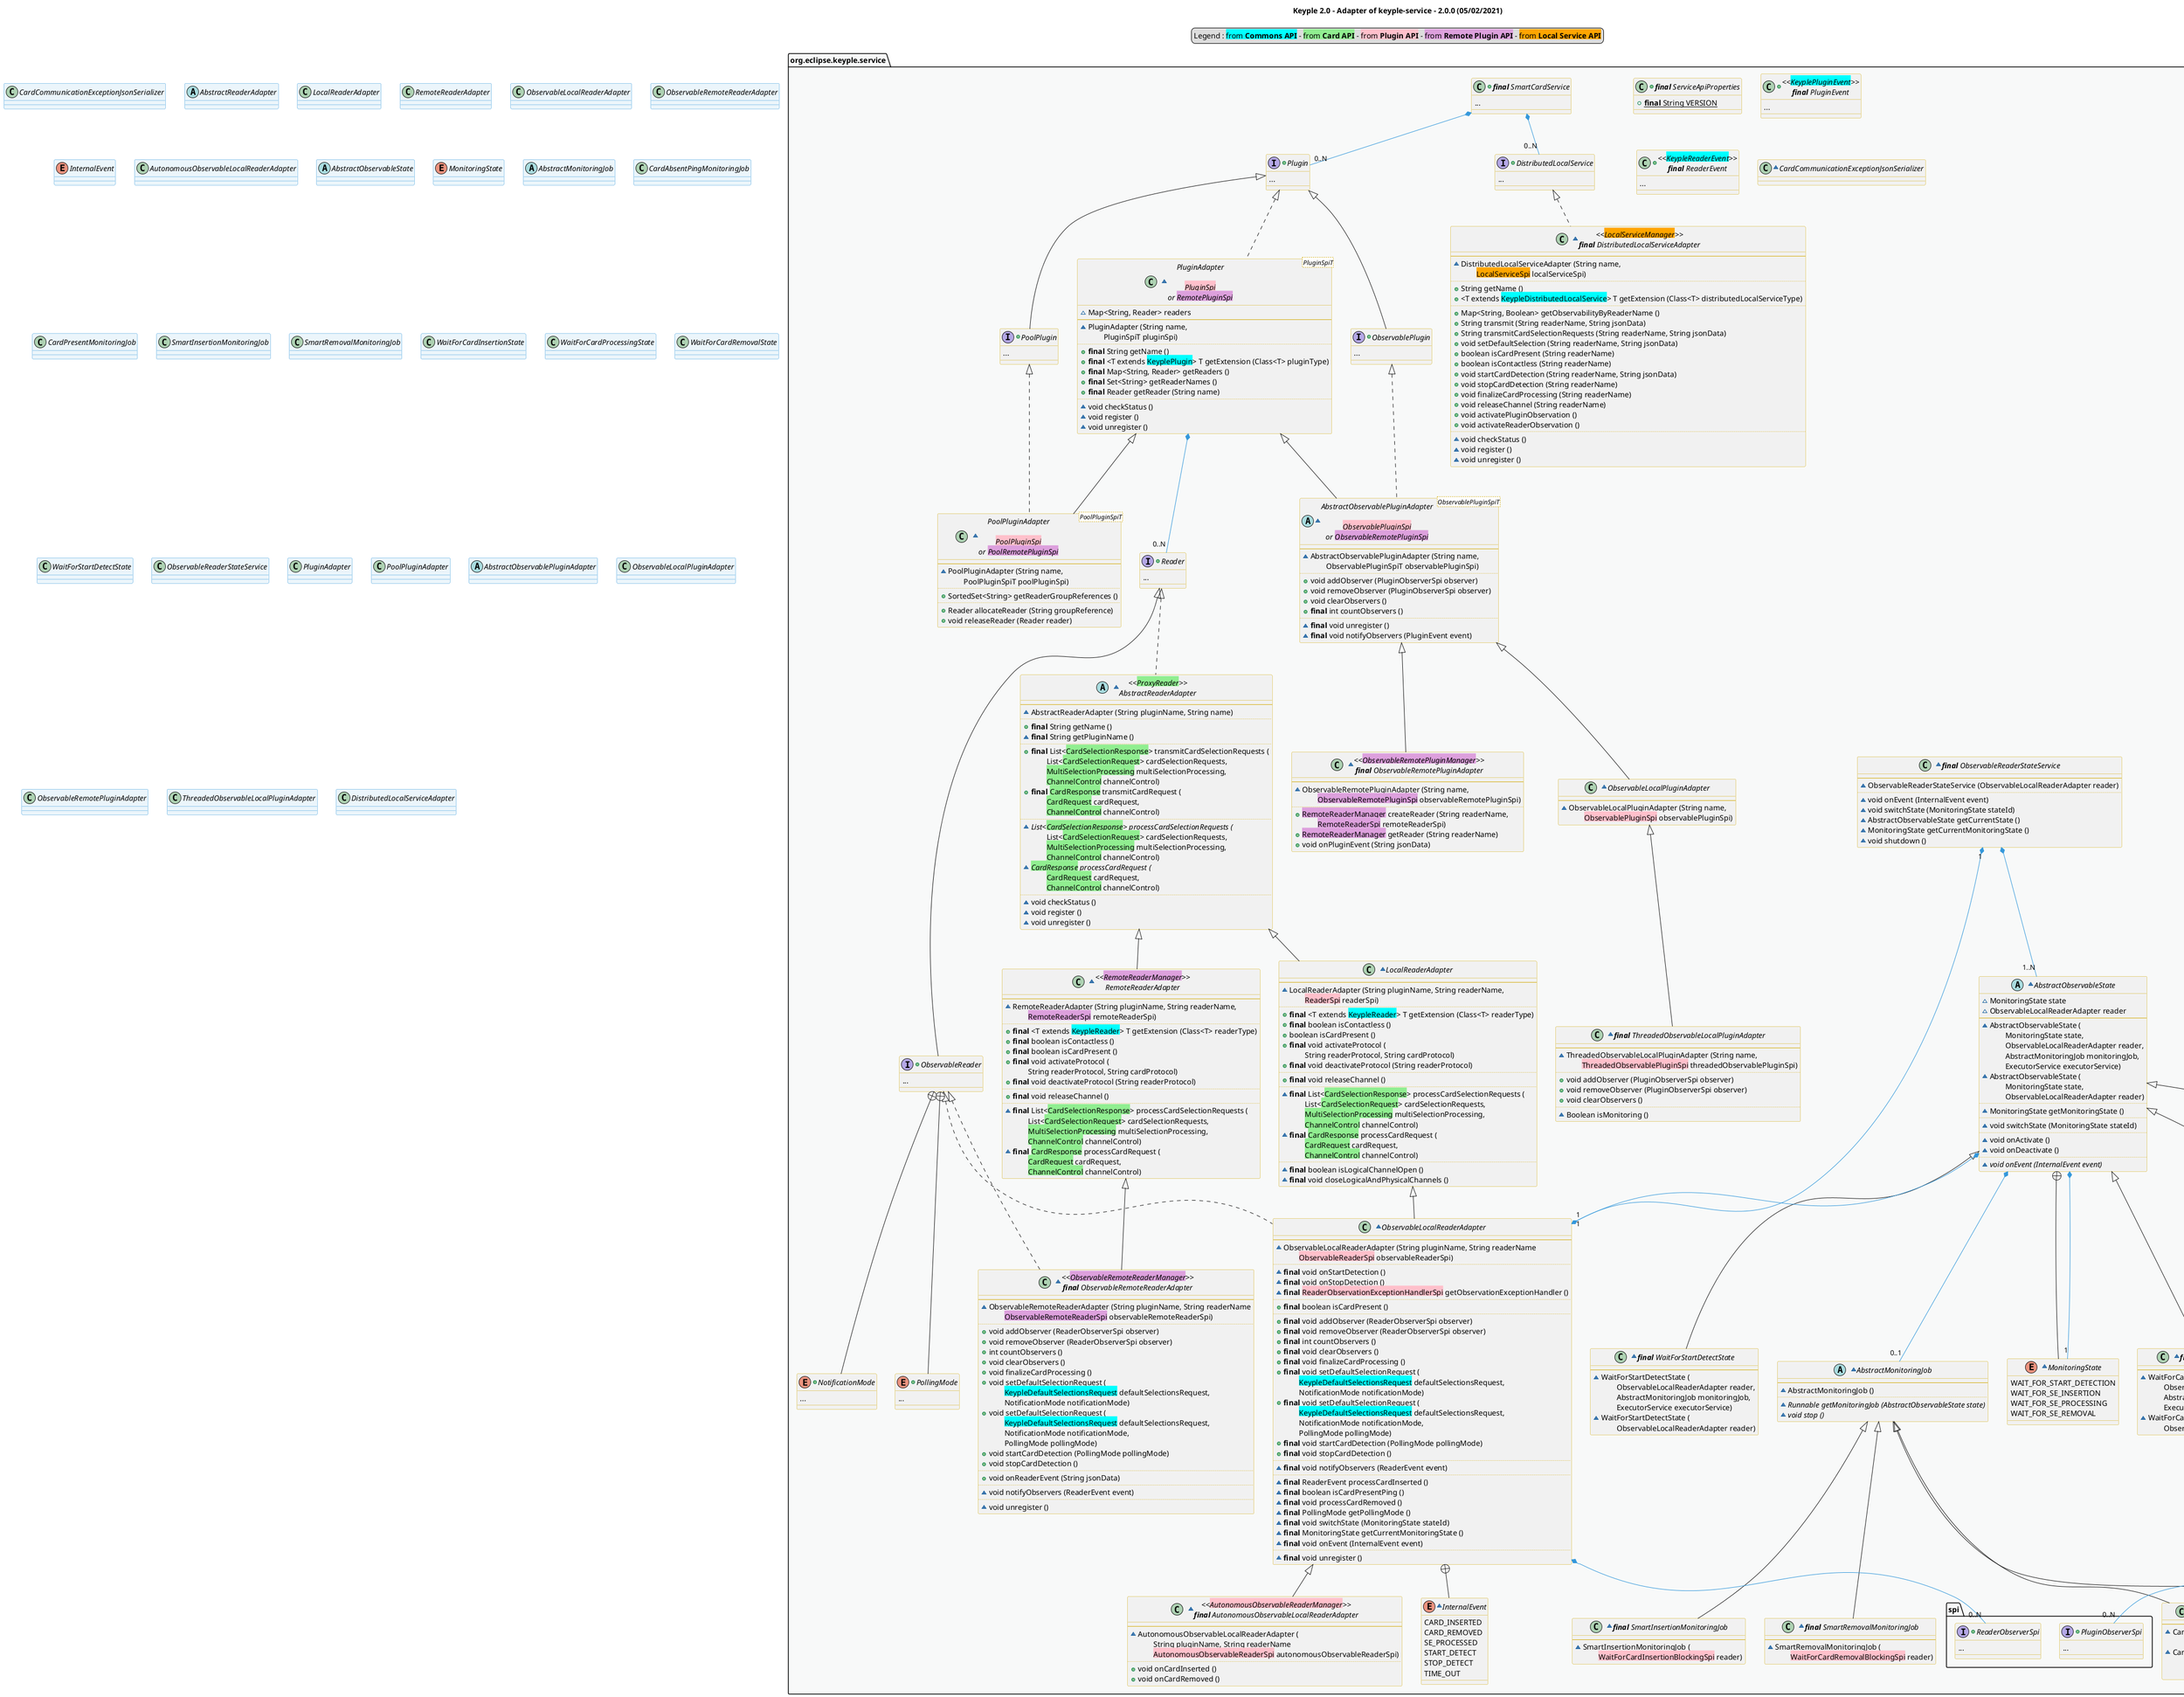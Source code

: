 @startuml
title
    Keyple 2.0 - Adapter of keyple-service - 2.0.0 (05/02/2021)
end title

' == THEME ==

'Couleurs issues de : https://htmlcolorcodes.com/fr/tableau-de-couleur/tableau-de-couleur-design-plat/
!define C_GREY1 F8F9F9
!define C_GREY2 F2F3F4
!define C_GREY3 E5E7E9
!define C_GREY4 D7DBDD
!define C_GREY5 CACFD2
!define C_GREY6 BDC3C7
!define C_LINK 3498DB
!define C_USE 27AE60

skinparam Shadowing false
skinparam ClassFontStyle italic
skinparam ClassBorderColor #D4AC0D
skinparam stereotypeABorderColor #A9DCDF
skinparam stereotypeIBorderColor #B4A7E5
skinparam stereotypeCBorderColor #ADD1B2
skinparam stereotypeEBorderColor #EB93DF
' Red
skinparam ClassBackgroundColor<<red>> #FDEDEC
skinparam ClassBorderColor<<red>> #E74C3C
hide <<red>> stereotype
' Purple
skinparam ClassBackgroundColor<<purple>> #F4ECF7
skinparam ClassBorderColor<<purple>> #8E44AD
hide <<purple>> stereotype
' blue
skinparam ClassBackgroundColor<<blue>> #EBF5FB
skinparam ClassBorderColor<<blue>> #3498DB
hide <<blue>> stereotype
' Green
skinparam ClassBackgroundColor<<green>> #E9F7EF
skinparam ClassBorderColor<<green>> #27AE60
hide <<green>> stereotype
' Grey
skinparam ClassBackgroundColor<<grey>> #EAECEE
skinparam ClassBorderColor<<grey>> #2C3E50
hide <<grey>> stereotype

' == CONTENT ==

legend top
    Legend : <back:cyan>from **Commons API**</back> - <back:lightGreen>from **Card API**</back> - <back:pink>from **Plugin API**</back> - <back:plum>from **Remote Plugin API**</back> - <back:orange>from **Local Service API**</back>
end legend

package "org.eclipse.keyple.service" as service {
    ' SPI
    package spi {
        +interface PluginObserverSpi {
            ...
        }
        +interface ReaderObserverSpi {
            ...
        }
    }
    ' SERVICE
    +class "**final** ServiceApiProperties" as ApiProperties {
        +{static} **final** String VERSION
    }
    +class "**final** SmartCardService" as SmartCardService {
        ...
    }
    +interface Plugin {
        ...
    }
    +interface DistributedLocalService {
        ...
    }
    +interface ObservablePlugin extends Plugin {
        ...
    }
    +class "<<<back:cyan>KeyplePluginEvent</back>>>\n**final** PluginEvent" as PluginEvent {
        ...
    }
    +interface PoolPlugin extends Plugin {
        ...
    }
    +interface Reader {
        ...
    }
    +interface ObservableReader extends Reader {
        ...
    }
    +enum NotificationMode {
        ...
    }
    +enum PollingMode {
        ...
    }
    +class "<<<back:cyan>KeypleReaderEvent</back>>>\n**final** ReaderEvent" as ReaderEvent {
        ...
    }

    ' ADAPTERS
    ~class CardCommunicationExceptionJsonSerializer {
    }
    ~abstract class "<<<back:lightGreen>ProxyReader</back>>>\nAbstractReaderAdapter" as AbstractReaderAdapter implements Reader {
        --
        ~AbstractReaderAdapter (String pluginName, String name)
        ..
        +**final** String getName ()
        ~**final** String getPluginName ()
        ..
        +**final** List<<back:lightGreen>CardSelectionResponse</back>> transmitCardSelectionRequests (
            \tList<<back:lightGreen>CardSelectionRequest</back>> cardSelectionRequests,
            \t<back:lightGreen>MultiSelectionProcessing</back> multiSelectionProcessing,
            \t<back:lightGreen>ChannelControl</back> channelControl)
        +**final** <back:lightGreen>CardResponse</back> transmitCardRequest (
            \t<back:lightGreen>CardRequest</back> cardRequest,
            \t<back:lightGreen>ChannelControl</back> channelControl)
        ..
        ~{abstract} List<<back:lightGreen>CardSelectionResponse</back>> processCardSelectionRequests (
            \tList<<back:lightGreen>CardSelectionRequest</back>> cardSelectionRequests,
            \t<back:lightGreen>MultiSelectionProcessing</back> multiSelectionProcessing,
            \t<back:lightGreen>ChannelControl</back> channelControl)
        ~{abstract} <back:lightGreen>CardResponse</back> processCardRequest (
            \t<back:lightGreen>CardRequest</back> cardRequest,
            \t<back:lightGreen>ChannelControl</back> channelControl)
        ..
        ~void checkStatus ()
        ~void register ()
        ~void unregister ()
    }
    ~class LocalReaderAdapter extends AbstractReaderAdapter {
        --
        ~LocalReaderAdapter (String pluginName, String readerName,
            \t<back:pink>ReaderSpi</back> readerSpi)
        ..
        +**final** <T extends <back:cyan>KeypleReader</back>> T getExtension (Class<T> readerType)
        +**final** boolean isContactless ()
        +boolean isCardPresent ()
        +**final** void activateProtocol (
            \tString readerProtocol, String cardProtocol)
        +**final** void deactivateProtocol (String readerProtocol)
        ..
        +**final** void releaseChannel ()
        ..
        ~**final** List<<back:lightGreen>CardSelectionResponse</back>> processCardSelectionRequests (
            \tList<<back:lightGreen>CardSelectionRequest</back>> cardSelectionRequests,
            \t<back:lightGreen>MultiSelectionProcessing</back> multiSelectionProcessing,
            \t<back:lightGreen>ChannelControl</back> channelControl)
        ~**final** <back:lightGreen>CardResponse</back> processCardRequest (
            \t<back:lightGreen>CardRequest</back> cardRequest,
            \t<back:lightGreen>ChannelControl</back> channelControl)
        ..
        ~**final** boolean isLogicalChannelOpen ()
        ~**final** void closeLogicalAndPhysicalChannels ()
    }
    ~class "<<<back:plum>RemoteReaderManager</back>>>\nRemoteReaderAdapter" as RemoteReaderAdapter extends AbstractReaderAdapter {
        --
        ~RemoteReaderAdapter (String pluginName, String readerName,
            \t<back:plum>RemoteReaderSpi</back> remoteReaderSpi)
        ..
        +**final** <T extends <back:cyan>KeypleReader</back>> T getExtension (Class<T> readerType)
        +**final** boolean isContactless ()
        +**final** boolean isCardPresent ()
        +**final** void activateProtocol (
            \tString readerProtocol, String cardProtocol)
        +**final** void deactivateProtocol (String readerProtocol)
        ..
        +**final** void releaseChannel ()
        ..
        ~**final** List<<back:lightGreen>CardSelectionResponse</back>> processCardSelectionRequests (
            \tList<<back:lightGreen>CardSelectionRequest</back>> cardSelectionRequests,
            \t<back:lightGreen>MultiSelectionProcessing</back> multiSelectionProcessing,
            \t<back:lightGreen>ChannelControl</back> channelControl)
        ~**final** <back:lightGreen>CardResponse</back> processCardRequest (
            \t<back:lightGreen>CardRequest</back> cardRequest,
            \t<back:lightGreen>ChannelControl</back> channelControl)
    }
    ~class ObservableLocalReaderAdapter extends LocalReaderAdapter implements ObservableReader {
        --
        ~ObservableLocalReaderAdapter (String pluginName, String readerName
            \t<back:pink>ObservableReaderSpi</back> observableReaderSpi)
        ..
        ~**final** void onStartDetection ()
        ~**final** void onStopDetection ()
        ~**final** <back:pink>ReaderObservationExceptionHandlerSpi</back> getObservationExceptionHandler ()
        ..
        +**final** boolean isCardPresent ()
        ..
        +**final** void addObserver (ReaderObserverSpi observer)
        +**final** void removeObserver (ReaderObserverSpi observer)
        +**final** int countObservers ()
        +**final** void clearObservers ()
        +**final** void finalizeCardProcessing ()
        +**final** void setDefaultSelectionRequest (
            \t<back:cyan>KeypleDefaultSelectionsRequest</back> defaultSelectionsRequest,
            \tNotificationMode notificationMode)
        +**final** void setDefaultSelectionRequest (
            \t<back:cyan>KeypleDefaultSelectionsRequest</back> defaultSelectionsRequest,
            \tNotificationMode notificationMode,
            \tPollingMode pollingMode)
        +**final** void startCardDetection (PollingMode pollingMode)
        +**final** void stopCardDetection ()
        ..
        ~**final** void notifyObservers (ReaderEvent event)
        ..
        ~**final** ReaderEvent processCardInserted ()
        ~**final** boolean isCardPresentPing ()
        ~**final** void processCardRemoved ()
        ~**final** PollingMode getPollingMode ()
        ~**final** void switchState (MonitoringState stateId)
        ~**final** MonitoringState getCurrentMonitoringState ()
        ~**final** void onEvent (InternalEvent event)
        ..
        ~**final** void unregister ()
    }
    ~enum InternalEvent {
        CARD_INSERTED
        CARD_REMOVED
        SE_PROCESSED
        START_DETECT
        STOP_DETECT
        TIME_OUT
    }
    ~class "<<<back:pink>AutonomousObservableReaderManager</back>>>\n**final** AutonomousObservableLocalReaderAdapter" as AutonomousObservableLocalReaderAdapter extends ObservableLocalReaderAdapter {
        --
        ~AutonomousObservableLocalReaderAdapter (
            \tString pluginName, String readerName
            \t<back:pink>AutonomousObservableReaderSpi</back> autonomousObservableReaderSpi)
        ..
        +void onCardInserted ()
        +void onCardRemoved ()
    }
    ~class "<<<back:plum>ObservableRemoteReaderManager</back>>>\n**final** ObservableRemoteReaderAdapter" as ObservableRemoteReaderAdapter extends RemoteReaderAdapter implements ObservableReader {
        --
        ~ObservableRemoteReaderAdapter (String pluginName, String readerName
            \t<back:plum>ObservableRemoteReaderSpi</back> observableRemoteReaderSpi)
        ..
        +void addObserver (ReaderObserverSpi observer)
        +void removeObserver (ReaderObserverSpi observer)
        +int countObservers ()
        +void clearObservers ()
        +void finalizeCardProcessing ()
        +void setDefaultSelectionRequest (
            \t<back:cyan>KeypleDefaultSelectionsRequest</back> defaultSelectionsRequest,
            \tNotificationMode notificationMode)
        +void setDefaultSelectionRequest (
            \t<back:cyan>KeypleDefaultSelectionsRequest</back> defaultSelectionsRequest,
            \tNotificationMode notificationMode,
            \tPollingMode pollingMode)
        +void startCardDetection (PollingMode pollingMode)
        +void stopCardDetection ()
        ..
        +void onReaderEvent (String jsonData)
        ..
        ~void notifyObservers (ReaderEvent event)
        ..
        ~void unregister ()
    }

    ' AUTOMATE
    ~class "**final** ObservableReaderStateService" as ObservableReaderStateService {
        --
        ~ObservableReaderStateService (ObservableLocalReaderAdapter reader)
        ..
        ~void onEvent (InternalEvent event)
        ~void switchState (MonitoringState stateId)
        ~AbstractObservableState getCurrentState ()
        ~MonitoringState getCurrentMonitoringState ()
        ~void shutdown ()
    }
    ~abstract class AbstractObservableState {
        ~MonitoringState state
        ~ObservableLocalReaderAdapter reader
        --
        ~AbstractObservableState (
            \tMonitoringState state,
            \tObservableLocalReaderAdapter reader,
            \tAbstractMonitoringJob monitoringJob,
            \tExecutorService executorService)
        ~AbstractObservableState (
            \tMonitoringState state,
            \tObservableLocalReaderAdapter reader)
        ..
        ~MonitoringState getMonitoringState ()
        ..
        ~void switchState (MonitoringState stateId)
        ..
        ~void onActivate ()
        ~void onDeactivate ()
        ..
        ~{abstract} void onEvent (InternalEvent event)
    }
    ~enum MonitoringState {
        WAIT_FOR_START_DETECTION
        WAIT_FOR_SE_INSERTION
        WAIT_FOR_SE_PROCESSING
        WAIT_FOR_SE_REMOVAL
    }
    ~class "**final** WaitForCardInsertionState" as WaitForCardInsertionState extends AbstractObservableState {
        --
        ~WaitForCardInsertionState (
            \tObservableLocalReaderAdapter reader,
            \tAbstractMonitoringJob monitoringJob,
            \tExecutorService executorService)
        ~WaitForCardInsertionState (
            \tObservableLocalReaderAdapter reader)
    }
    ~class "**final** WaitForCardProcessingState" as WaitForCardProcessingState extends AbstractObservableState {
        --
        ~WaitForCardProcessingState (
            \tObservableLocalReaderAdapter reader,
            \tAbstractMonitoringJob monitoringJob,
            \tExecutorService executorService)
        ~WaitForCardProcessingState (
            \tObservableLocalReaderAdapter reader)
    }
    ~class "**final** WaitForCardRemovalState" as WaitForCardRemovalState extends AbstractObservableState {
        --
        ~WaitForCardRemovalState (
            \tObservableLocalReaderAdapter reader,
            \tAbstractMonitoringJob monitoringJob,
            \tExecutorService executorService)
        ~WaitForCardRemovalState (
            \tObservableLocalReaderAdapter reader)
    }
    ~class "**final** WaitForStartDetectState" as WaitForStartDetectState extends AbstractObservableState {
        --
        ~WaitForStartDetectState (
            \tObservableLocalReaderAdapter reader,
            \tAbstractMonitoringJob monitoringJob,
            \tExecutorService executorService)
        ~WaitForStartDetectState (
            \tObservableLocalReaderAdapter reader)
    }
    ~abstract class AbstractMonitoringJob {
        --
        ~AbstractMonitoringJob ()
        ..
        ~{abstract} Runnable getMonitoringJob (AbstractObservableState state)
        ~{abstract} void stop ()
    }
    ~class "**final** CardAbsentPingMonitoringJob" as CardAbsentPingMonitoringJob extends AbstractMonitoringJob {
        --
        ~CardAbsentPingMonitoringJob (
            \tObservableLocalReaderAdapter reader)
        ~CardAbsentPingMonitoringJob (
            \tObservableLocalReaderAdapter reader,
            \tlong removalWait)
    }
    ~class "**final** CardPresentMonitoringJob" as CardPresentMonitoringJob extends AbstractMonitoringJob {
        --
        ~CardPresentMonitoringJob (
            \tReader reader,
            \tlong waitTimeout,
            \tboolean monitorInsertion)
    }
    ~class "**final** SmartInsertionMonitoringJob" as SmartInsertionMonitoringJob extends AbstractMonitoringJob {
        --
        ~SmartInsertionMonitoringJob (
            \t<back:pink>WaitForCardInsertionBlockingSpi</back> reader)
    }
    ~class "**final** SmartRemovalMonitoringJob" as SmartRemovalMonitoringJob extends AbstractMonitoringJob {
        --
        ~SmartRemovalMonitoringJob (
            \t<back:pink>WaitForCardRemovalBlockingSpi</back> reader)
    }
    ' PLUGIN
    ~class "PluginAdapter\n\n<back:pink>PluginSpi</back>\nor <back:plum>RemotePluginSpi</back>" as PluginAdapter<PluginSpiT> implements Plugin {
        ~Map<String, Reader> readers
        --
        ~PluginAdapter (String name,
            \tPluginSpiT pluginSpi)
        ..
        +**final** String getName ()
        +**final** <T extends <back:cyan>KeyplePlugin</back>> T getExtension (Class<T> pluginType)
        +**final** Map<String, Reader> getReaders ()
        +**final** Set<String> getReaderNames ()
        +**final** Reader getReader (String name)
        ..
        ~void checkStatus ()
        ~void register ()
        ~void unregister ()
    }
    ~class "<<<back:orange>LocalServiceManager</back>>>\n**final** DistributedLocalServiceAdapter" as DistributedLocalServiceAdapter implements DistributedLocalService {
        --
        ~DistributedLocalServiceAdapter (String name,
            \t<back:orange>LocalServiceSpi</back> localServiceSpi)
        ..
        +String getName ()
        +<T extends <back:cyan>KeypleDistributedLocalService</back>> T getExtension (Class<T> distributedLocalServiceType)
        ..
        +Map<String, Boolean> getObservabilityByReaderName ()
        +String transmit (String readerName, String jsonData)
        +String transmitCardSelectionRequests (String readerName, String jsonData)
        +void setDefaultSelection (String readerName, String jsonData)
        +boolean isCardPresent (String readerName)
        +boolean isContactless (String readerName)
        +void startCardDetection (String readerName, String jsonData)
        +void stopCardDetection (String readerName)
        +void finalizeCardProcessing (String readerName)
        +void releaseChannel (String readerName)
        +void activatePluginObservation ()
        +void activateReaderObservation ()
        ..
        ~void checkStatus ()
        ~void register ()
        ~void unregister ()
    }
    ~class "PoolPluginAdapter\n\n<back:pink>PoolPluginSpi</back>\nor <back:plum>PoolRemotePluginSpi</back>" as PoolPluginAdapter<PoolPluginSpiT> extends PluginAdapter implements PoolPlugin {
        --
        ~PoolPluginAdapter (String name,
            \tPoolPluginSpiT poolPluginSpi)
        ..
        +SortedSet<String> getReaderGroupReferences ()
        ..
        +Reader allocateReader (String groupReference)
        +void releaseReader (Reader reader)
    }
    ~abstract class "AbstractObservablePluginAdapter\n\n<back:pink>ObservablePluginSpi</back>\nor <back:plum>ObservableRemotePluginSpi</back>" as AbstractObservablePluginAdapter<ObservablePluginSpiT> extends PluginAdapter implements ObservablePlugin {
        --
        ~AbstractObservablePluginAdapter (String name,
            \tObservablePluginSpiT observablePluginSpi)
        ..
        +void addObserver (PluginObserverSpi observer)
        +void removeObserver (PluginObserverSpi observer)
        +void clearObservers ()
        +**final** int countObservers ()
        ..
        ~**final** void unregister ()
        ~**final** void notifyObservers (PluginEvent event)
    }
    ~class ObservableLocalPluginAdapter extends AbstractObservablePluginAdapter {
        --
        ~ObservableLocalPluginAdapter (String name,
            \t<back:pink>ObservablePluginSpi</back> observablePluginSpi)
    }
    ~class "<<<back:plum>ObservableRemotePluginManager</back>>>\n**final** ObservableRemotePluginAdapter" as ObservableRemotePluginAdapter extends AbstractObservablePluginAdapter {
        --
        ~ObservableRemotePluginAdapter (String name,
            \t<back:plum>ObservableRemotePluginSpi</back> observableRemotePluginSpi)
        ..
        +<back:plum>RemoteReaderManager</back> createReader (String readerName,
            \t<back:plum>RemoteReaderSpi</back> remoteReaderSpi)
        +<back:plum>RemoteReaderManager</back> getReader (String readerName)
        +void onPluginEvent (String jsonData)
    }
    ~class "**final** ThreadedObservableLocalPluginAdapter" as ThreadedObservableLocalPluginAdapter extends ObservableLocalPluginAdapter {
        --
        ~ThreadedObservableLocalPluginAdapter (String name,
            \t<back:pink>ThreadedObservablePluginSpi</back> threadedObservablePluginSpi)
        ..
        +void addObserver (PluginObserverSpi observer)
        +void removeObserver (PluginObserverSpi observer)
        +void clearObservers ()
        ..
        ~Boolean isMonitoring ()
    }
}

' Associations

SmartCardService *-- "0..N" Plugin #C_LINK
SmartCardService *-- "0..N" DistributedLocalService #C_LINK

ObservableReader +-- NotificationMode
ObservableReader +-- PollingMode


ObservableLocalReaderAdapter +-- InternalEvent
ObservableLocalReaderAdapter "1" *-up-* "1" ObservableReaderStateService #C_LINK

ObservableReaderStateService *-- "1..N" AbstractObservableState #C_LINK

AbstractObservableState +-- MonitoringState
AbstractObservableState *-- "1" MonitoringState #C_LINK
AbstractObservableState *-- "1" ObservableLocalReaderAdapter #C_LINK
AbstractObservableState *-- "0..1" AbstractMonitoringJob #C_LINK

PluginAdapter *-- "0..N" Reader #C_LINK

ObservablePluginAdapter *-- "0..N" PluginObserverSpi #C_LINK

ObservableLocalReaderAdapter *-- "0..N" ReaderObserverSpi #C_LINK

' == LAYOUT ==

'CardAPI -[hidden]- SmartCardService

' == STYLE ==

package service #C_GREY1 {}
package spi #C_GREY2 {}

class CardCommunicationExceptionJsonSerializer <<blue>>
abstract class AbstractReaderAdapter <<blue>>
class LocalReaderAdapter <<blue>>
class RemoteReaderAdapter <<blue>>
class ObservableLocalReaderAdapter <<blue>>
class ObservableRemoteReaderAdapter <<blue>>
enum InternalEvent <<blue>>
class AutonomousObservableLocalReaderAdapter <<blue>>
abstract class AbstractObservableState <<blue>>
enum MonitoringState <<blue>>
abstract class AbstractMonitoringJob <<blue>>
class CardAbsentPingMonitoringJob <<blue>>
class CardPresentMonitoringJob <<blue>>
class SmartInsertionMonitoringJob <<blue>>
class SmartRemovalMonitoringJob <<blue>>
class WaitForCardInsertionState <<blue>>
class WaitForCardProcessingState <<blue>>
class WaitForCardRemovalState <<blue>>
class WaitForStartDetectState <<blue>>
class ObservableReaderStateService <<blue>>

class PluginAdapter <<blue>>
class PoolPluginAdapter <<blue>>
abstract class AbstractObservablePluginAdapter <<blue>>
class ObservableLocalPluginAdapter <<blue>>
class ObservableRemotePluginAdapter <<blue>>
class ThreadedObservableLocalPluginAdapter <<blue>>
class DistributedLocalServiceAdapter <<blue>>

@enduml